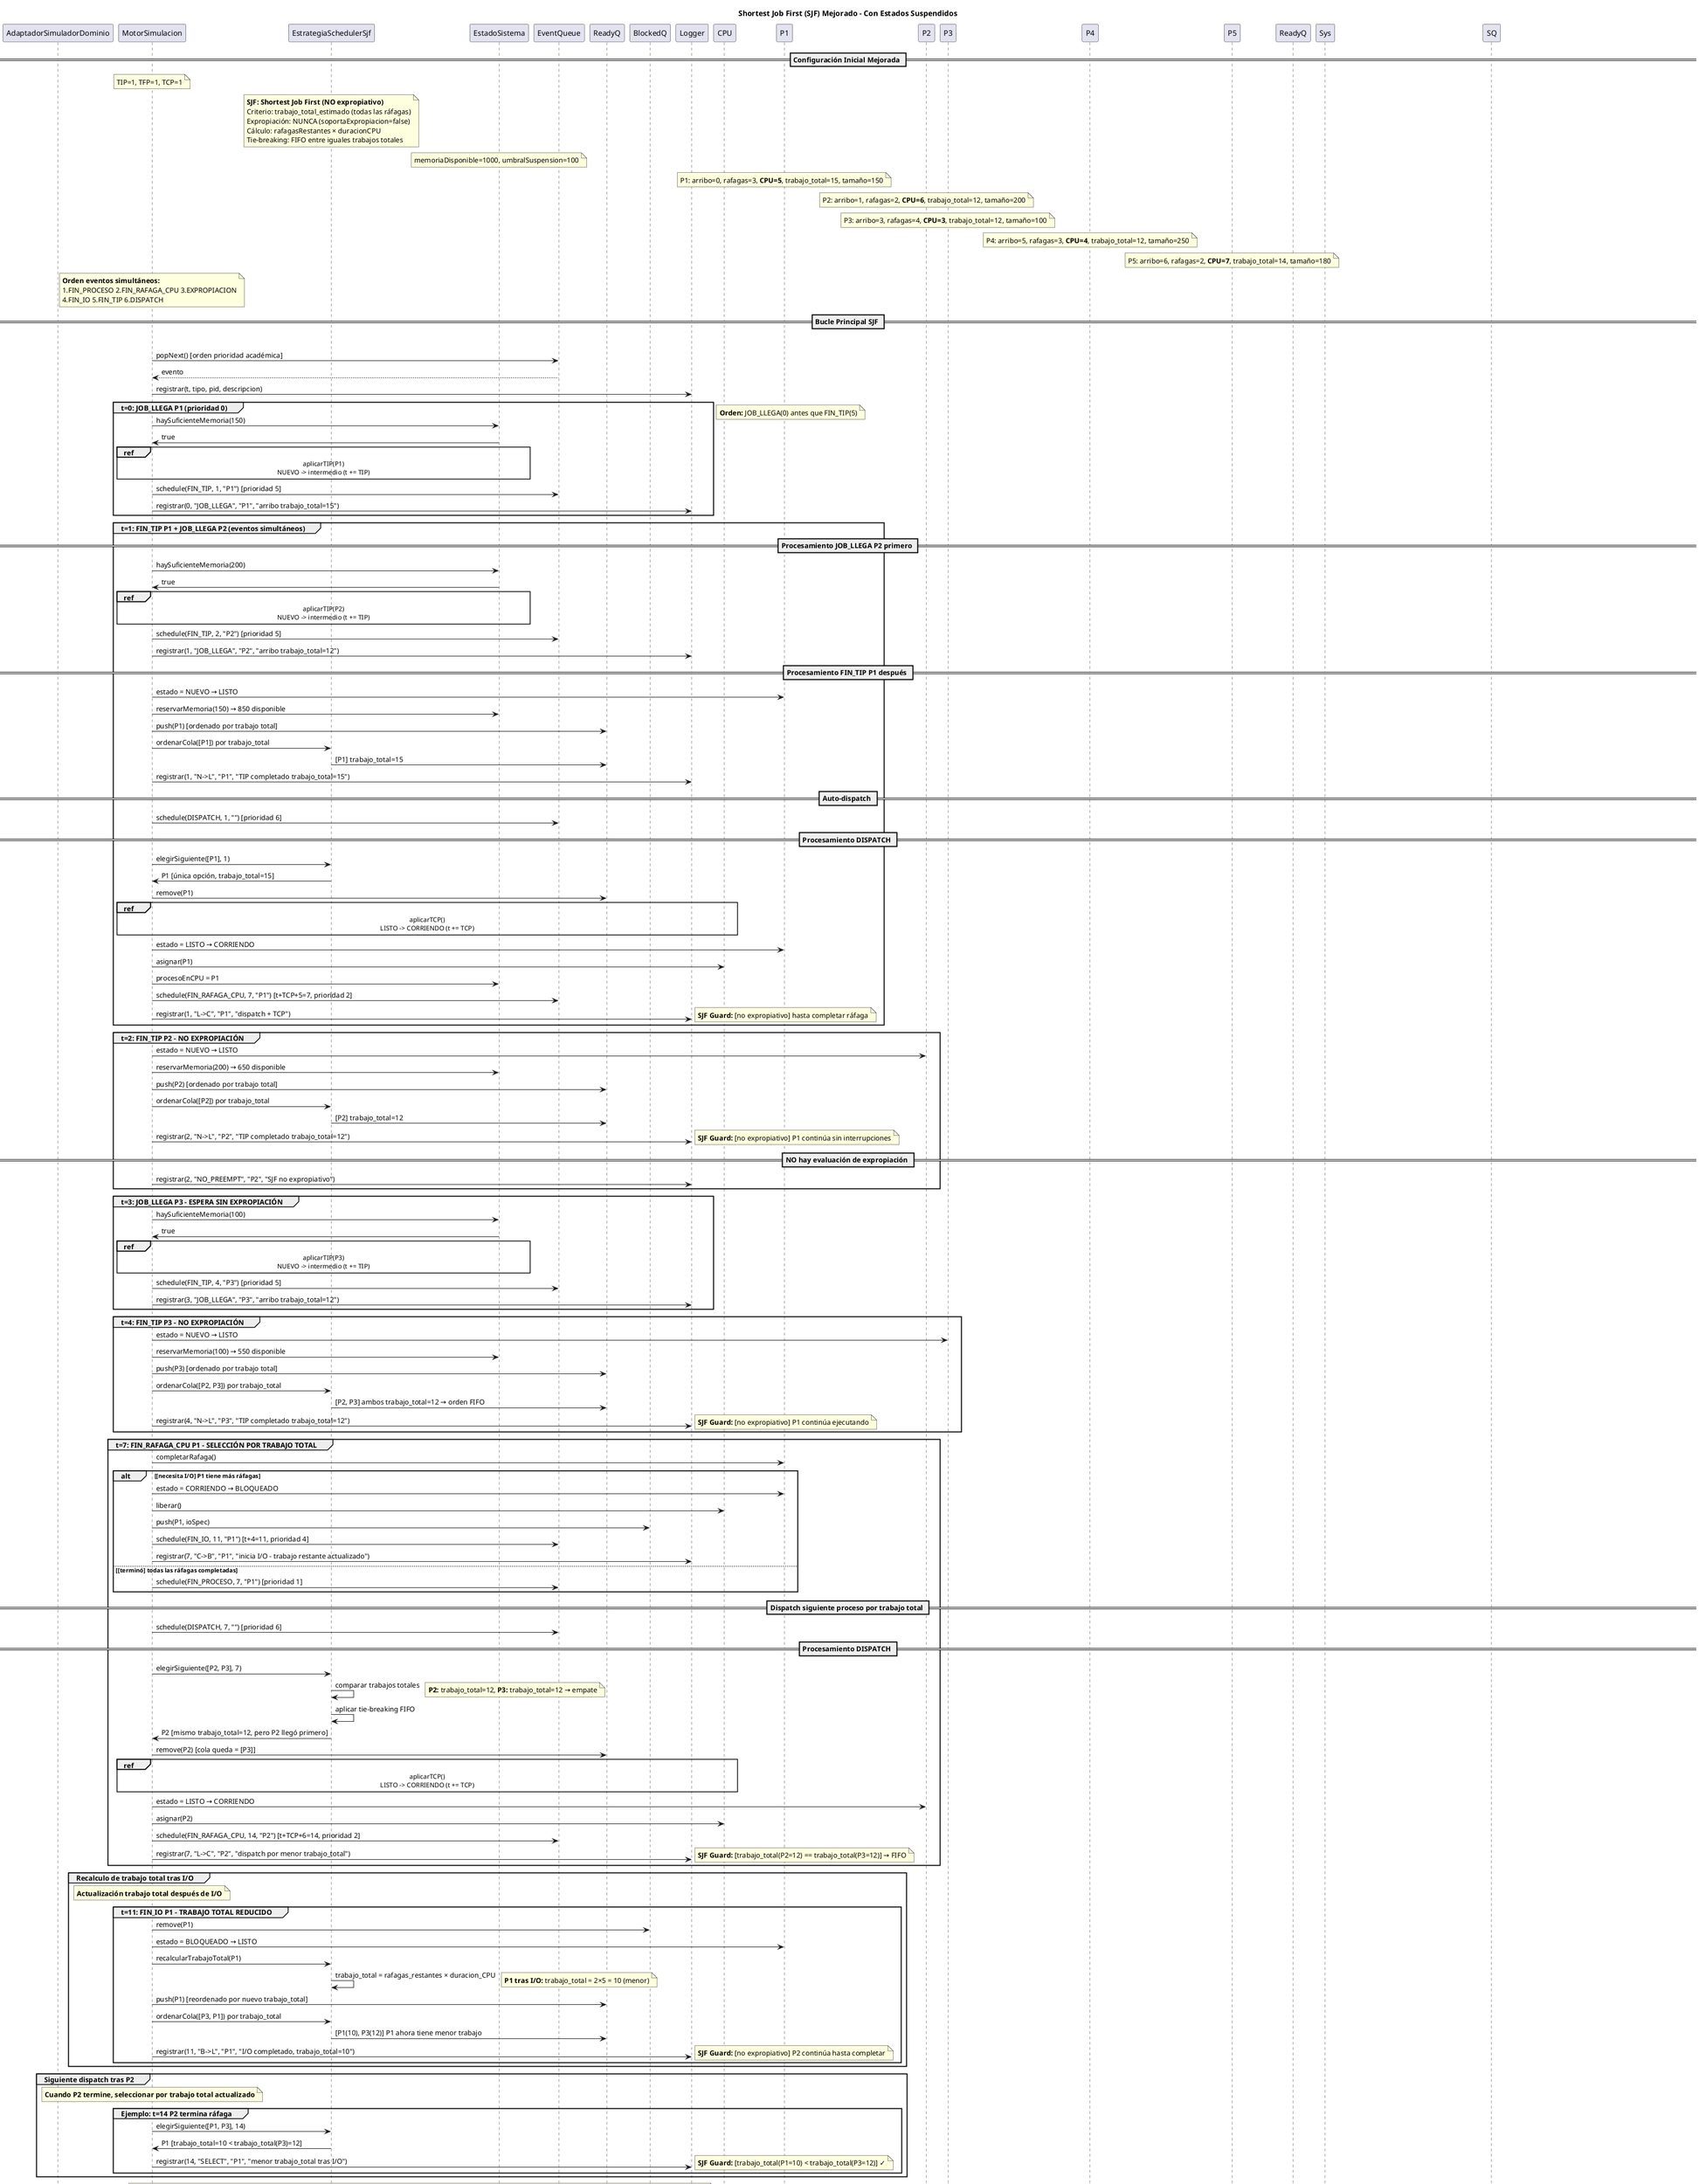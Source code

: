 @startuml
title Shortest Job First (SJF) Mejorado - Con Estados Suspendidos
participant "AdaptadorSimuladorDominio" as Adaptador
participant "MotorSimulacion" as Motor
participant "EstrategiaSchedulerSjf" as SJF
participant "EstadoSistema" as Estado
participant "EventQueue" as EQ
participant "ReadyQ" as RQ
participant "BlockedQ" as BQ
participant "Logger" as Logger
participant "CPU" as CPU
participant "P1" as P1
participant "P2" as P2
participant "P3" as P3
participant "P4" as P4
participant "P5" as P5

== Configuración Inicial Mejorada ==
note over Motor: TIP=1, TFP=1, TCP=1
note over SJF: **SJF: Shortest Job First (NO expropiativo)**\nCriterio: trabajo_total_estimado (todas las ráfagas)\nExpropiación: NUNCA (soportaExpropiacion=false)\nCálculo: rafagasRestantes × duracionCPU\nTie-breaking: FIFO entre iguales trabajos totales
note over Estado: memoriaDisponible=1000, umbralSuspension=100
note over P1: P1: arribo=0, rafagas=3, **CPU=5**, trabajo_total=15, tamaño=150
note over P2: P2: arribo=1, rafagas=2, **CPU=6**, trabajo_total=12, tamaño=200
note over P3: P3: arribo=3, rafagas=4, **CPU=3**, trabajo_total=12, tamaño=100
note over P4: P4: arribo=5, rafagas=3, **CPU=4**, trabajo_total=12, tamaño=250
note over P5: P5: arribo=6, rafagas=2, **CPU=7**, trabajo_total=14, tamaño=180

note over of Motor: **Orden eventos simultáneos:**\n1.FIN_PROCESO 2.FIN_RAFAGA_CPU 3.EXPROPIACION\n4.FIN_IO 5.FIN_TIP 6.DISPATCH

== Bucle Principal SJF ==

loop while EventQueue not empty
    Motor -> EQ: popNext() [orden prioridad académica]
    EQ --> Motor: evento
    Motor -> Logger: registrar(t, tipo, pid, descripcion)

group t=0: JOB_LLEGA P1 (prioridad 0)
    Motor -> Estado: haySuficienteMemoria(150)
    Estado -> Motor: true
    ref over Motor, Estado : aplicarTIP(P1)\nNUEVO -> intermedio (t += TIP)
    Motor -> EQ: schedule(FIN_TIP, 1, "P1") [prioridad 5]
    Motor -> Logger: registrar(0, "JOB_LLEGA", "P1", "arribo trabajo_total=15")
end

group t=1: FIN_TIP P1 + JOB_LLEGA P2 (eventos simultáneos)
    note right: **Orden:** JOB_LLEGA(0) antes que FIN_TIP(5)
    
    == Procesamiento JOB_LLEGA P2 primero ==
    Motor -> Estado: haySuficienteMemoria(200)
    Estado -> Motor: true
    ref over Motor, Estado : aplicarTIP(P2)\nNUEVO -> intermedio (t += TIP)
    Motor -> EQ: schedule(FIN_TIP, 2, "P2") [prioridad 5]
    Motor -> Logger: registrar(1, "JOB_LLEGA", "P2", "arribo trabajo_total=12")
    
    == Procesamiento FIN_TIP P1 después ==
    Motor -> P1: estado = NUEVO → LISTO
    Motor -> Estado: reservarMemoria(150) → 850 disponible
    Motor -> RQ: push(P1) [ordenado por trabajo total]
    Motor -> SJF: ordenarCola([P1]) por trabajo_total
    SJF -> RQ: [P1] trabajo_total=15
    Motor -> Logger: registrar(1, "N->L", "P1", "TIP completado trabajo_total=15")
    
    == Auto-dispatch ==
    Motor -> EQ: schedule(DISPATCH, 1, "") [prioridad 6]
    
    == Procesamiento DISPATCH ==
    Motor -> SJF: elegirSiguiente([P1], 1)
    SJF -> Motor: P1 [única opción, trabajo_total=15]
    Motor -> RQ: remove(P1)
    ref over Motor, CPU : aplicarTCP()\nLISTO -> CORRIENDO (t += TCP)
    Motor -> P1: estado = LISTO → CORRIENDO
    Motor -> CPU: asignar(P1)
    Motor -> Estado: procesoEnCPU = P1
    Motor -> EQ: schedule(FIN_RAFAGA_CPU, 7, "P1") [t+TCP+5=7, prioridad 2]
    Motor -> Logger: registrar(1, "L->C", "P1", "dispatch + TCP")
    note right: **SJF Guard:** [no expropiativo] hasta completar ráfaga
end

group t=2: FIN_TIP P2 - NO EXPROPIACIÓN
    Motor -> P2: estado = NUEVO → LISTO
    Motor -> Estado: reservarMemoria(200) → 650 disponible
    Motor -> RQ: push(P2) [ordenado por trabajo total]
    Motor -> SJF: ordenarCola([P2]) por trabajo_total
    SJF -> RQ: [P2] trabajo_total=12
    Motor -> Logger: registrar(2, "N->L", "P2", "TIP completado trabajo_total=12")
    
    == NO hay evaluación de expropiación ==
    note right: **SJF Guard:** [no expropiativo] P1 continúa sin interrupciones
    Motor -> Logger: registrar(2, "NO_PREEMPT", "P2", "SJF no expropiativo")
end

group t=3: JOB_LLEGA P3 - ESPERA SIN EXPROPIACIÓN
    Motor -> Estado: haySuficienteMemoria(100)
    Estado -> Motor: true
    ref over Motor, Estado : aplicarTIP(P3)\nNUEVO -> intermedio (t += TIP)
    Motor -> EQ: schedule(FIN_TIP, 4, "P3") [prioridad 5]
    Motor -> Logger: registrar(3, "JOB_LLEGA", "P3", "arribo trabajo_total=12")
end

group t=4: FIN_TIP P3 - NO EXPROPIACIÓN
    Motor -> P3: estado = NUEVO → LISTO
    Motor -> Estado: reservarMemoria(100) → 550 disponible
    Motor -> RQ: push(P3) [ordenado por trabajo total]
    Motor -> SJF: ordenarCola([P2, P3]) por trabajo_total
    SJF -> RQ: [P2, P3] ambos trabajo_total=12 → orden FIFO
    Motor -> Logger: registrar(4, "N->L", "P3", "TIP completado trabajo_total=12")
    note right: **SJF Guard:** [no expropiativo] P1 continúa ejecutando
end

group t=7: FIN_RAFAGA_CPU P1 - SELECCIÓN POR TRABAJO TOTAL
    Motor -> P1: completarRafaga()
    alt [necesita I/O] P1 tiene más ráfagas
        Motor -> P1: estado = CORRIENDO → BLOQUEADO
        Motor -> CPU: liberar()
        Motor -> BQ: push(P1, ioSpec)
        Motor -> EQ: schedule(FIN_IO, 11, "P1") [t+4=11, prioridad 4]
        Motor -> Logger: registrar(7, "C->B", "P1", "inicia I/O - trabajo restante actualizado")
    else [terminó] todas las ráfagas completadas
        Motor -> EQ: schedule(FIN_PROCESO, 7, "P1") [prioridad 1]
    end
    
    == Dispatch siguiente proceso por trabajo total ==
    Motor -> EQ: schedule(DISPATCH, 7, "") [prioridad 6]
    
    == Procesamiento DISPATCH ==
    Motor -> SJF: elegirSiguiente([P2, P3], 7)
    SJF -> SJF: comparar trabajos totales
    note right: **P2:** trabajo_total=12, **P3:** trabajo_total=12 → empate
    SJF -> SJF: aplicar tie-breaking FIFO
    SJF -> Motor: P2 [mismo trabajo_total=12, pero P2 llegó primero]
    Motor -> RQ: remove(P2) [cola queda = [P3]]
    ref over Motor, CPU : aplicarTCP()\nLISTO -> CORRIENDO (t += TCP)
    Motor -> P2: estado = LISTO → CORRIENDO
    Motor -> CPU: asignar(P2)
    Motor -> EQ: schedule(FIN_RAFAGA_CPU, 14, "P2") [t+TCP+6=14, prioridad 2]
    Motor -> Logger: registrar(7, "L->C", "P2", "dispatch por menor trabajo_total")
    note right: **SJF Guard:** [trabajo_total(P2=12) == trabajo_total(P3=12)] → FIFO
end

group Recalculo de trabajo total tras I/O
    note over Motor: **Actualización trabajo total después de I/O**
    
    group t=11: FIN_IO P1 - TRABAJO TOTAL REDUCIDO
        Motor -> BQ: remove(P1)
        Motor -> P1: estado = BLOQUEADO → LISTO
        Motor -> SJF: recalcularTrabajoTotal(P1)
        SJF -> SJF: trabajo_total = rafagas_restantes × duracion_CPU
        note right: **P1 tras I/O:** trabajo_total = 2×5 = 10 (menor)
        Motor -> RQ: push(P1) [reordenado por nuevo trabajo_total]
        Motor -> SJF: ordenarCola([P3, P1]) por trabajo_total
        SJF -> RQ: [P1(10), P3(12)] P1 ahora tiene menor trabajo
        Motor -> Logger: registrar(11, "B->L", "P1", "I/O completado, trabajo_total=10")
        note right: **SJF Guard:** [no expropiativo] P2 continúa hasta completar
    end
end

group Siguiente dispatch tras P2
    note over Motor: **Cuando P2 termine, seleccionar por trabajo total actualizado**
    
    group Ejemplo: t=14 P2 termina ráfaga
        Motor -> SJF: elegirSiguiente([P1, P3], 14)
        SJF -> Motor: P1 [trabajo_total=10 < trabajo_total(P3)=12]
        Motor -> Logger: registrar(14, "SELECT", "P1", "menor trabajo_total tras I/O")
        note right: **SJF Guard:** [trabajo_total(P1=10) < trabajo_total(P3=12)] ✓
    end
end

note over Motor, Logger: **SJF continúa sin expropiación**\n• Selección por trabajo_total_estimado\n• NO hay expropiación durante ejecución\n• Recálculo de trabajo tras cada I/O\n• Tie-breaking FIFO para trabajos iguales
group t=1: Arribo P2
    Motor -> P2: estado = NUEVO → LISTO
    Motor -> Estado: reservar memoria(200) → 650 disponible
    Motor -> ReadyQ: agregar P2
    Motor -> SJF: debeExpropiar(P1, P2, 2)
    SJF -> Motor: false (soportaExpropiacion = false)
    note right: **SJF:** P2 espera aunque servicio=2×6=12 < P1 restante
    Motor -> ReadyQ: [P2] (P1 continúa en CPU)
end

group t=3: Arribo P3
    Sys -> P3: JOB_LLEGA
    P3 -> P3: estado = NUEVO
end

group t=4: P3 entra - JOB MÁS CORTO
    Sys -> P3: estado = LISTO
    Sys -> SQ: insertar P3 (CPU=3)
    note right: **SJF:** P3(CPU=3) < P2(CPU=6) → reordenar cola
    Sys -> SQ: [P3(CPU=3), P2(CPU=6)] ordenada por duración
end

group t=5: Arribo P4
    Sys -> P4: JOB_LLEGA
    P4 -> P4: estado = NUEVO
end

group t=6: P1 termina ráfaga 1, P4 entra, Arribo P5
    CPU -> P1: fin ráfaga CPU
    P1 -> P1: estado = BLOQUEADO (I/O 4u hasta t=10)
    
    Sys -> P4: estado = LISTO
    Sys -> SQ: insertar P4 (CPU=4) 
    Sys -> P5: JOB_LLEGA
    P5 -> P5: estado = NUEVO
    
    note right: **SJF:** Seleccionar job más corto disponible
    note right: P3(CPU=3) < P4(CPU=4) < P2(CPU=6)
    
    SQ -> CPU: despachar P3 (shortest job)
    CPU -> P3: estado = CORRIENDO
    P3 -> P3: ejecutar ráfaga 1 (3u COMPLETA)
    Sys -> SQ: [P4(CPU=4), P2(CPU=6)] (P1 en I/O)
end

group t=7: P5 entra al sistema
    Sys -> P5: estado = LISTO  
    Sys -> SQ: insertar P5 (CPU=7)
    note right: **SJF:** P4(CPU=4) < P2(CPU=6) < P5(CPU=7)
    Sys -> SQ: [P4(CPU=4), P2(CPU=6), P5(CPU=7)] ordenada
end

group t=9: P3 termina ráfaga 1
    CPU -> P3: fin ráfaga CPU
    P3 -> P3: estado = BLOQUEADO (I/O 2u hasta t=11)
    
    SQ -> CPU: despachar P4 (shortest available)
    CPU -> P4: estado = CORRIENDO
    P4 -> P4: ejecutar ráfaga 1 (4u COMPLETA)
    Sys -> SQ: [P2(CPU=6), P5(CPU=7)] (P1, P3 en I/O)
end

group t=10: P1 termina I/O
    P1 -> P1: fin I/O, estado = LISTO
    P1 -> P1: ráfaga 2 duración = 5u
    Sys -> SQ: insertar P1 (CPU=5)
    note right: **SJF:** P1(CPU=5) < P2(CPU=6) < P5(CPU=7)  
    Sys -> SQ: [P1(CPU=5), P2(CPU=6), P5(CPU=7)] reordenada
end

group t=11: P3 termina I/O
    P3 -> P3: fin I/O, estado = LISTO
    P3 -> P3: ráfaga 2 duración = 3u (shortest)
    Sys -> SQ: insertar P3 (CPU=3)
    note right: **SJF:** P3(CPU=3) shortest again!
    Sys -> SQ: [P3(CPU=3), P1(CPU=5), P2(CPU=6), P5(CPU=7)]
end

group t=13: P4 termina ráfaga 1  
    CPU -> P4: fin ráfaga CPU
    P4 -> P4: estado = BLOQUEADO (I/O 2u hasta t=15)
    
    SQ -> CPU: despachar P3 (shortest job)
    CPU -> P3: estado = CORRIENDO
    P3 -> P3: ejecutar ráfaga 2 (3u COMPLETA) 
    Sys -> SQ: [P1(CPU=5), P2(CPU=6), P5(CPU=7)] (P4 en I/O)
end

group t=15: P4 termina I/O
    P4 -> P4: fin I/O, estado = LISTO  
    P4 -> P4: ráfaga 2 duración = 4u
    Sys -> SQ: insertar P4 (CPU=4)
    note right: **SJF:** P4(CPU=4) < P1(CPU=5) < P2(CPU=6) < P5(CPU=7)
    Sys -> SQ: [P4(CPU=4), P1(CPU=5), P2(CPU=6), P5(CPU=7)]
end

group t=16: P3 termina ráfaga 2 - SIGUIENTE MÁS CORTO
    CPU -> P3: fin ráfaga CPU
    P3 -> P3: estado = BLOQUEADO (I/O 2u hasta t=18)
    
    SQ -> CPU: despachar P4 (shortest available)
    CPU -> P4: estado = CORRIENDO  
    P4 -> P4: ejecutar ráfaga 2 (4u COMPLETA)
    Sys -> SQ: [P1(CPU=5), P2(CPU=6), P5(CPU=7)] (P3 en I/O)
end

note right of SQ
**Patrón SJF Non-Preemptive:**
- Selección por duración CPU mínima
- NO interrumpe jobs en ejecución  
- Reordena cola en cada llegada/retorno I/O
- Minimiza tiempo promedio respuesta
- Puede causar starvation jobs largos
- Predice duración próxima ráfaga
- Optimal para minimizar waiting time
end note

@enduml